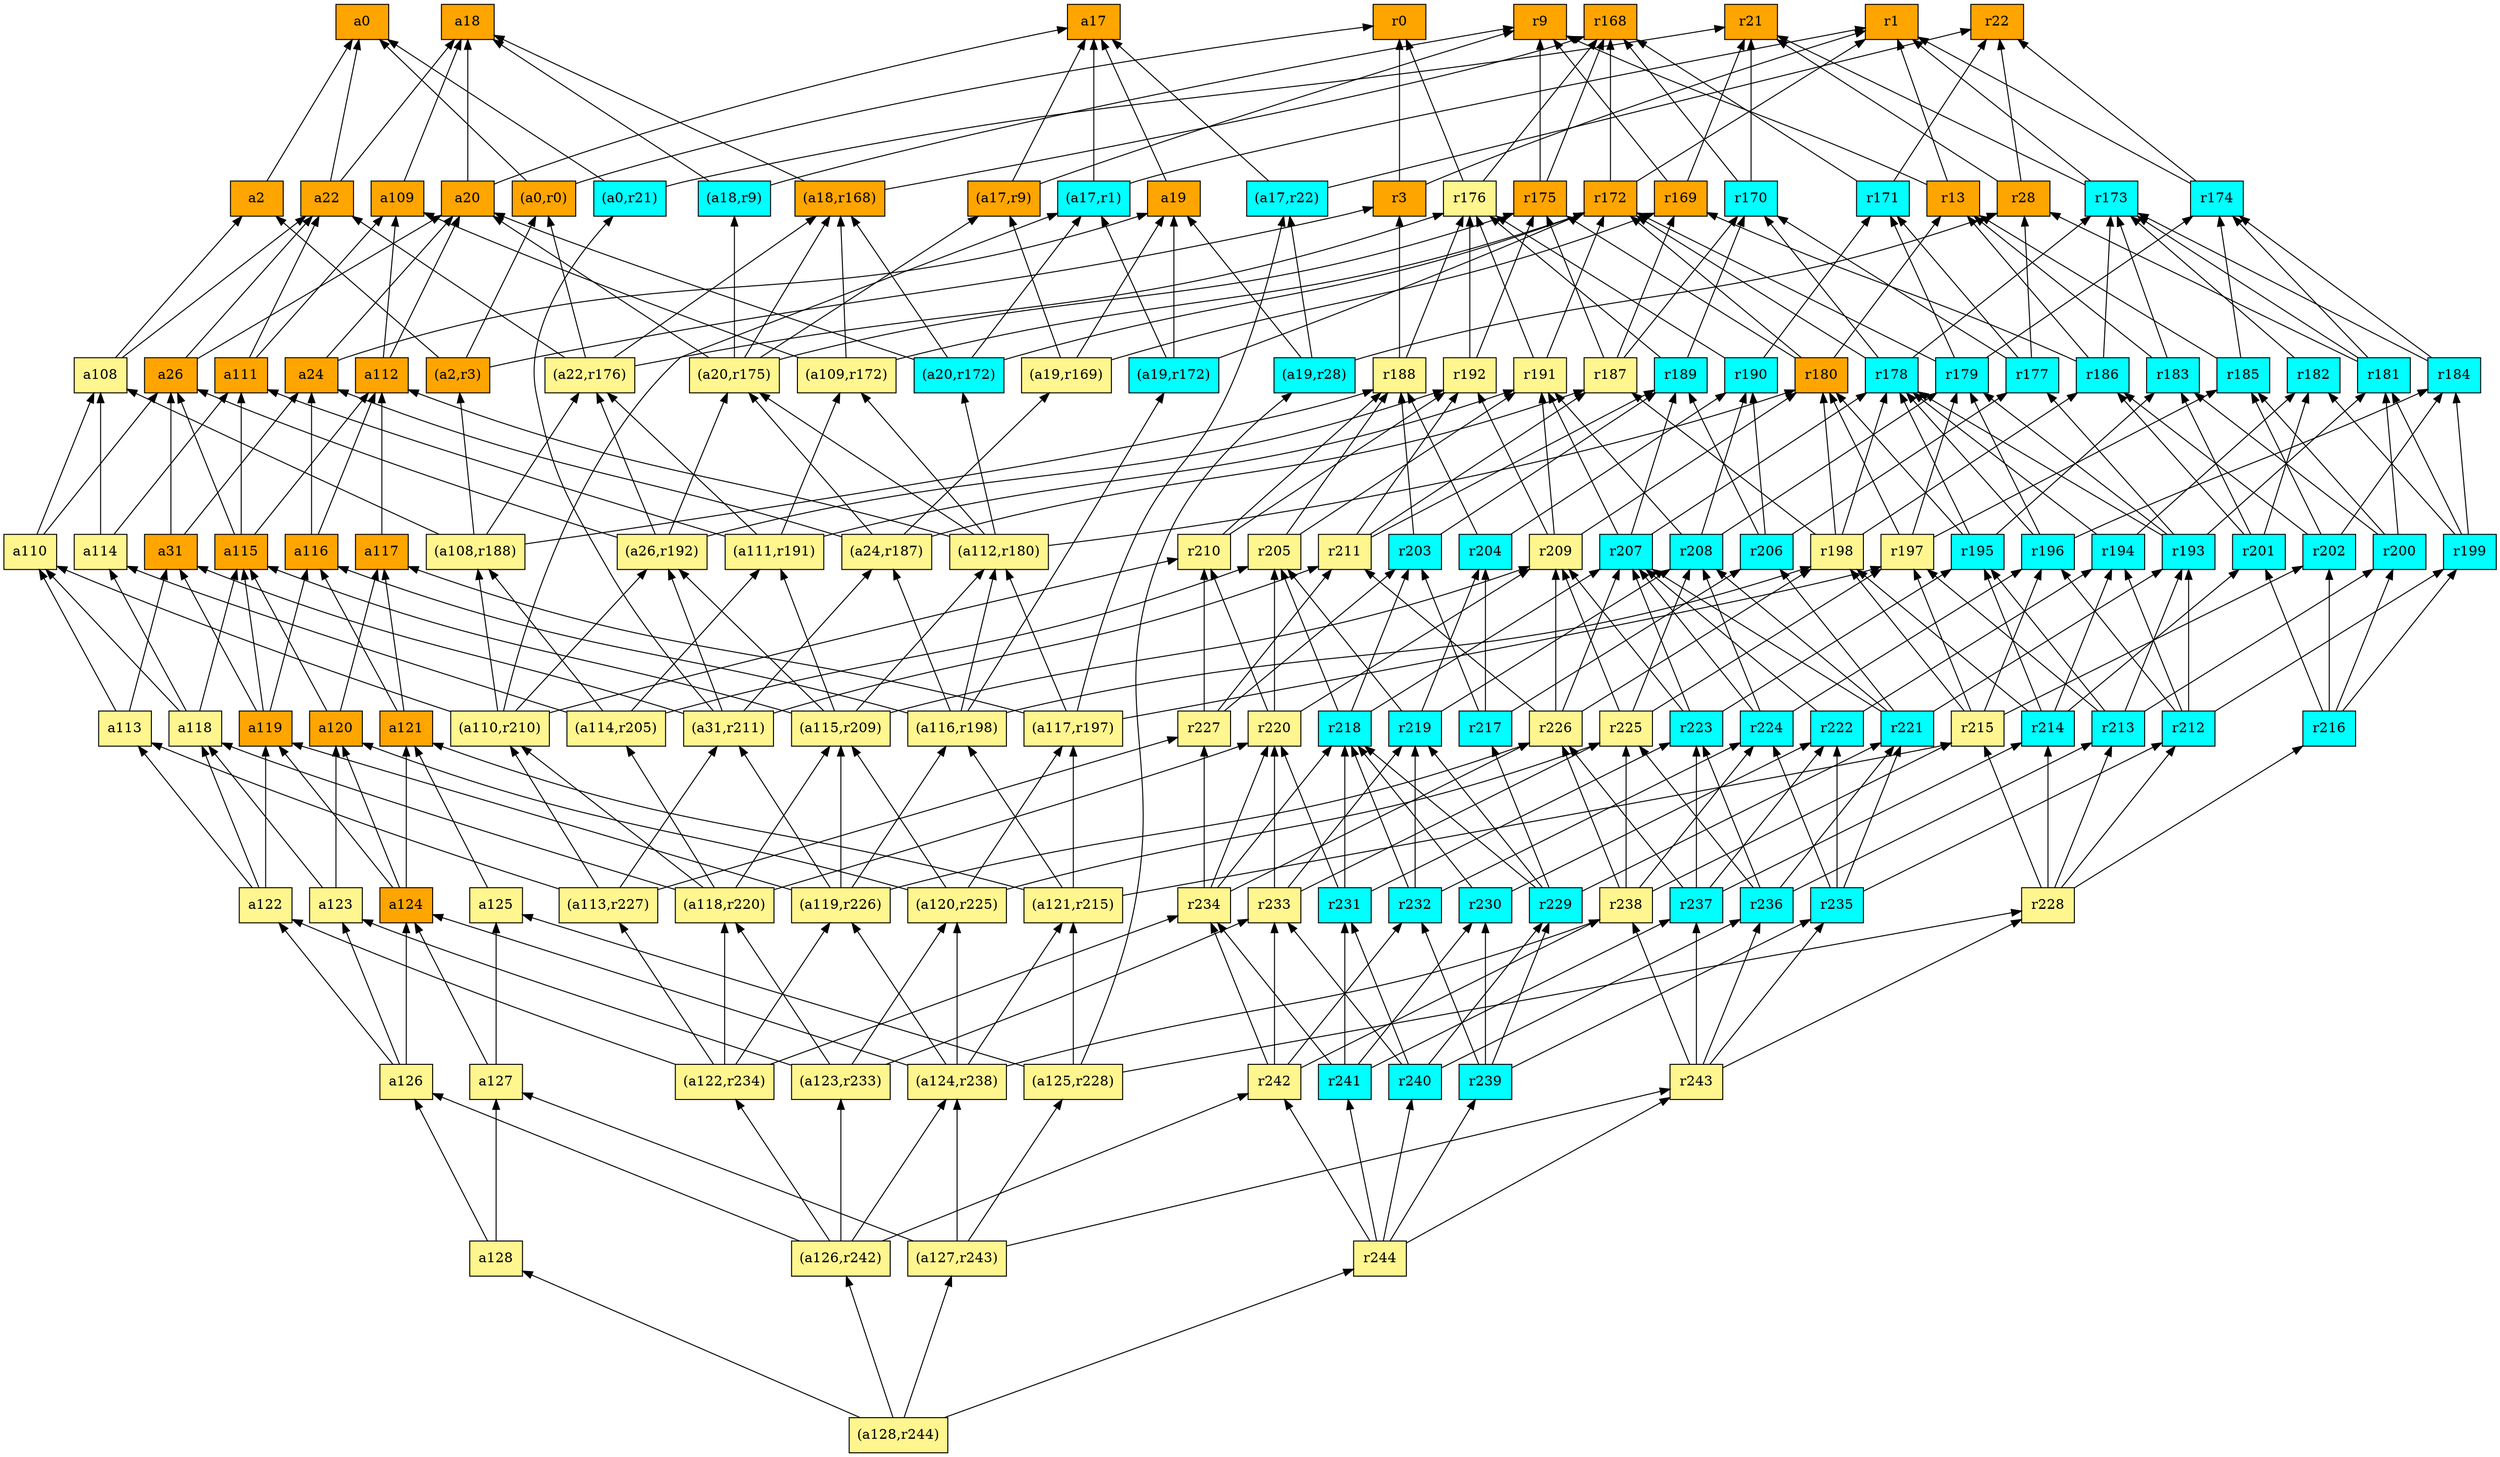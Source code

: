 digraph G {
rankdir=BT;ranksep="2.0";
"(a120,r225)" [shape=record,fillcolor=khaki1,style=filled,label="{(a120,r225)}"];
"a114" [shape=record,fillcolor=khaki1,style=filled,label="{a114}"];
"a119" [shape=record,fillcolor=orange,style=filled,label="{a119}"];
"(a124,r238)" [shape=record,fillcolor=khaki1,style=filled,label="{(a124,r238)}"];
"(a19,r172)" [shape=record,fillcolor=cyan,style=filled,label="{(a19,r172)}"];
"r211" [shape=record,fillcolor=khaki1,style=filled,label="{r211}"];
"r223" [shape=record,fillcolor=cyan,style=filled,label="{r223}"];
"a2" [shape=record,fillcolor=orange,style=filled,label="{a2}"];
"(a109,r172)" [shape=record,fillcolor=khaki1,style=filled,label="{(a109,r172)}"];
"r213" [shape=record,fillcolor=cyan,style=filled,label="{r213}"];
"(a119,r226)" [shape=record,fillcolor=khaki1,style=filled,label="{(a119,r226)}"];
"r172" [shape=record,fillcolor=orange,style=filled,label="{r172}"];
"r3" [shape=record,fillcolor=orange,style=filled,label="{r3}"];
"a20" [shape=record,fillcolor=orange,style=filled,label="{a20}"];
"r21" [shape=record,fillcolor=orange,style=filled,label="{r21}"];
"r184" [shape=record,fillcolor=cyan,style=filled,label="{r184}"];
"r201" [shape=record,fillcolor=cyan,style=filled,label="{r201}"];
"r209" [shape=record,fillcolor=khaki1,style=filled,label="{r209}"];
"r221" [shape=record,fillcolor=cyan,style=filled,label="{r221}"];
"r215" [shape=record,fillcolor=khaki1,style=filled,label="{r215}"];
"(a0,r21)" [shape=record,fillcolor=cyan,style=filled,label="{(a0,r21)}"];
"a125" [shape=record,fillcolor=khaki1,style=filled,label="{a125}"];
"(a125,r228)" [shape=record,fillcolor=khaki1,style=filled,label="{(a125,r228)}"];
"a24" [shape=record,fillcolor=orange,style=filled,label="{a24}"];
"r234" [shape=record,fillcolor=khaki1,style=filled,label="{r234}"];
"(a17,r9)" [shape=record,fillcolor=orange,style=filled,label="{(a17,r9)}"];
"r232" [shape=record,fillcolor=cyan,style=filled,label="{r232}"];
"r239" [shape=record,fillcolor=cyan,style=filled,label="{r239}"];
"r233" [shape=record,fillcolor=khaki1,style=filled,label="{r233}"];
"(a118,r220)" [shape=record,fillcolor=khaki1,style=filled,label="{(a118,r220)}"];
"(a19,r169)" [shape=record,fillcolor=khaki1,style=filled,label="{(a19,r169)}"];
"a19" [shape=record,fillcolor=orange,style=filled,label="{a19}"];
"r178" [shape=record,fillcolor=cyan,style=filled,label="{r178}"];
"(a18,r9)" [shape=record,fillcolor=cyan,style=filled,label="{(a18,r9)}"];
"(a111,r191)" [shape=record,fillcolor=khaki1,style=filled,label="{(a111,r191)}"];
"r207" [shape=record,fillcolor=cyan,style=filled,label="{r207}"];
"(a26,r192)" [shape=record,fillcolor=khaki1,style=filled,label="{(a26,r192)}"];
"a120" [shape=record,fillcolor=orange,style=filled,label="{a120}"];
"r199" [shape=record,fillcolor=cyan,style=filled,label="{r199}"];
"(a18,r168)" [shape=record,fillcolor=orange,style=filled,label="{(a18,r168)}"];
"r190" [shape=record,fillcolor=cyan,style=filled,label="{r190}"];
"a31" [shape=record,fillcolor=orange,style=filled,label="{a31}"];
"r241" [shape=record,fillcolor=cyan,style=filled,label="{r241}"];
"r210" [shape=record,fillcolor=khaki1,style=filled,label="{r210}"];
"r180" [shape=record,fillcolor=orange,style=filled,label="{r180}"];
"(a22,r176)" [shape=record,fillcolor=khaki1,style=filled,label="{(a22,r176)}"];
"r181" [shape=record,fillcolor=cyan,style=filled,label="{r181}"];
"r227" [shape=record,fillcolor=khaki1,style=filled,label="{r227}"];
"r208" [shape=record,fillcolor=cyan,style=filled,label="{r208}"];
"(a2,r3)" [shape=record,fillcolor=orange,style=filled,label="{(a2,r3)}"];
"r220" [shape=record,fillcolor=khaki1,style=filled,label="{r220}"];
"r191" [shape=record,fillcolor=khaki1,style=filled,label="{r191}"];
"r230" [shape=record,fillcolor=cyan,style=filled,label="{r230}"];
"r187" [shape=record,fillcolor=khaki1,style=filled,label="{r187}"];
"r188" [shape=record,fillcolor=khaki1,style=filled,label="{r188}"];
"a124" [shape=record,fillcolor=orange,style=filled,label="{a124}"];
"r235" [shape=record,fillcolor=cyan,style=filled,label="{r235}"];
"a115" [shape=record,fillcolor=orange,style=filled,label="{a115}"];
"a121" [shape=record,fillcolor=orange,style=filled,label="{a121}"];
"(a17,r22)" [shape=record,fillcolor=cyan,style=filled,label="{(a17,r22)}"];
"r224" [shape=record,fillcolor=cyan,style=filled,label="{r224}"];
"a108" [shape=record,fillcolor=khaki1,style=filled,label="{a108}"];
"(a20,r175)" [shape=record,fillcolor=khaki1,style=filled,label="{(a20,r175)}"];
"a126" [shape=record,fillcolor=khaki1,style=filled,label="{a126}"];
"r1" [shape=record,fillcolor=orange,style=filled,label="{r1}"];
"(a123,r233)" [shape=record,fillcolor=khaki1,style=filled,label="{(a123,r233)}"];
"r168" [shape=record,fillcolor=orange,style=filled,label="{r168}"];
"r240" [shape=record,fillcolor=cyan,style=filled,label="{r240}"];
"(a122,r234)" [shape=record,fillcolor=khaki1,style=filled,label="{(a122,r234)}"];
"r170" [shape=record,fillcolor=cyan,style=filled,label="{r170}"];
"(a114,r205)" [shape=record,fillcolor=khaki1,style=filled,label="{(a114,r205)}"];
"r222" [shape=record,fillcolor=cyan,style=filled,label="{r222}"];
"r226" [shape=record,fillcolor=khaki1,style=filled,label="{r226}"];
"a112" [shape=record,fillcolor=orange,style=filled,label="{a112}"];
"(a110,r210)" [shape=record,fillcolor=khaki1,style=filled,label="{(a110,r210)}"];
"a128" [shape=record,fillcolor=khaki1,style=filled,label="{a128}"];
"r195" [shape=record,fillcolor=cyan,style=filled,label="{r195}"];
"a122" [shape=record,fillcolor=khaki1,style=filled,label="{a122}"];
"r244" [shape=record,fillcolor=khaki1,style=filled,label="{r244}"];
"r228" [shape=record,fillcolor=khaki1,style=filled,label="{r228}"];
"r238" [shape=record,fillcolor=khaki1,style=filled,label="{r238}"];
"r193" [shape=record,fillcolor=cyan,style=filled,label="{r193}"];
"r183" [shape=record,fillcolor=cyan,style=filled,label="{r183}"];
"a26" [shape=record,fillcolor=orange,style=filled,label="{a26}"];
"r194" [shape=record,fillcolor=cyan,style=filled,label="{r194}"];
"r182" [shape=record,fillcolor=cyan,style=filled,label="{r182}"];
"r198" [shape=record,fillcolor=khaki1,style=filled,label="{r198}"];
"(a108,r188)" [shape=record,fillcolor=khaki1,style=filled,label="{(a108,r188)}"];
"(a115,r209)" [shape=record,fillcolor=khaki1,style=filled,label="{(a115,r209)}"];
"r185" [shape=record,fillcolor=cyan,style=filled,label="{r185}"];
"a113" [shape=record,fillcolor=khaki1,style=filled,label="{a113}"];
"(a127,r243)" [shape=record,fillcolor=khaki1,style=filled,label="{(a127,r243)}"];
"r22" [shape=record,fillcolor=orange,style=filled,label="{r22}"];
"(a121,r215)" [shape=record,fillcolor=khaki1,style=filled,label="{(a121,r215)}"];
"r186" [shape=record,fillcolor=cyan,style=filled,label="{r186}"];
"r218" [shape=record,fillcolor=cyan,style=filled,label="{r218}"];
"a17" [shape=record,fillcolor=orange,style=filled,label="{a17}"];
"(a20,r172)" [shape=record,fillcolor=cyan,style=filled,label="{(a20,r172)}"];
"(a19,r28)" [shape=record,fillcolor=cyan,style=filled,label="{(a19,r28)}"];
"r174" [shape=record,fillcolor=cyan,style=filled,label="{r174}"];
"(a31,r211)" [shape=record,fillcolor=khaki1,style=filled,label="{(a31,r211)}"];
"r28" [shape=record,fillcolor=orange,style=filled,label="{r28}"];
"a22" [shape=record,fillcolor=orange,style=filled,label="{a22}"];
"r225" [shape=record,fillcolor=khaki1,style=filled,label="{r225}"];
"(a126,r242)" [shape=record,fillcolor=khaki1,style=filled,label="{(a126,r242)}"];
"a127" [shape=record,fillcolor=khaki1,style=filled,label="{a127}"];
"r203" [shape=record,fillcolor=cyan,style=filled,label="{r203}"];
"(a113,r227)" [shape=record,fillcolor=khaki1,style=filled,label="{(a113,r227)}"];
"r242" [shape=record,fillcolor=khaki1,style=filled,label="{r242}"];
"(a117,r197)" [shape=record,fillcolor=khaki1,style=filled,label="{(a117,r197)}"];
"a117" [shape=record,fillcolor=orange,style=filled,label="{a117}"];
"r177" [shape=record,fillcolor=cyan,style=filled,label="{r177}"];
"r169" [shape=record,fillcolor=orange,style=filled,label="{r169}"];
"r204" [shape=record,fillcolor=cyan,style=filled,label="{r204}"];
"r229" [shape=record,fillcolor=cyan,style=filled,label="{r229}"];
"r175" [shape=record,fillcolor=orange,style=filled,label="{r175}"];
"r202" [shape=record,fillcolor=cyan,style=filled,label="{r202}"];
"r219" [shape=record,fillcolor=cyan,style=filled,label="{r219}"];
"r13" [shape=record,fillcolor=orange,style=filled,label="{r13}"];
"a109" [shape=record,fillcolor=orange,style=filled,label="{a109}"];
"r231" [shape=record,fillcolor=cyan,style=filled,label="{r231}"];
"r214" [shape=record,fillcolor=cyan,style=filled,label="{r214}"];
"r9" [shape=record,fillcolor=orange,style=filled,label="{r9}"];
"(a24,r187)" [shape=record,fillcolor=khaki1,style=filled,label="{(a24,r187)}"];
"(a17,r1)" [shape=record,fillcolor=cyan,style=filled,label="{(a17,r1)}"];
"r237" [shape=record,fillcolor=cyan,style=filled,label="{r237}"];
"r217" [shape=record,fillcolor=cyan,style=filled,label="{r217}"];
"(a112,r180)" [shape=record,fillcolor=khaki1,style=filled,label="{(a112,r180)}"];
"r179" [shape=record,fillcolor=cyan,style=filled,label="{r179}"];
"r171" [shape=record,fillcolor=cyan,style=filled,label="{r171}"];
"a123" [shape=record,fillcolor=khaki1,style=filled,label="{a123}"];
"r216" [shape=record,fillcolor=cyan,style=filled,label="{r216}"];
"a111" [shape=record,fillcolor=orange,style=filled,label="{a111}"];
"a116" [shape=record,fillcolor=orange,style=filled,label="{a116}"];
"r192" [shape=record,fillcolor=khaki1,style=filled,label="{r192}"];
"(a116,r198)" [shape=record,fillcolor=khaki1,style=filled,label="{(a116,r198)}"];
"r173" [shape=record,fillcolor=cyan,style=filled,label="{r173}"];
"r206" [shape=record,fillcolor=cyan,style=filled,label="{r206}"];
"a18" [shape=record,fillcolor=orange,style=filled,label="{a18}"];
"r176" [shape=record,fillcolor=khaki1,style=filled,label="{r176}"];
"r197" [shape=record,fillcolor=khaki1,style=filled,label="{r197}"];
"r212" [shape=record,fillcolor=cyan,style=filled,label="{r212}"];
"r236" [shape=record,fillcolor=cyan,style=filled,label="{r236}"];
"r200" [shape=record,fillcolor=cyan,style=filled,label="{r200}"];
"r189" [shape=record,fillcolor=cyan,style=filled,label="{r189}"];
"r196" [shape=record,fillcolor=cyan,style=filled,label="{r196}"];
"(a128,r244)" [shape=record,fillcolor=khaki1,style=filled,label="{(a128,r244)}"];
"(a0,r0)" [shape=record,fillcolor=orange,style=filled,label="{(a0,r0)}"];
"a118" [shape=record,fillcolor=khaki1,style=filled,label="{a118}"];
"r243" [shape=record,fillcolor=khaki1,style=filled,label="{r243}"];
"a110" [shape=record,fillcolor=khaki1,style=filled,label="{a110}"];
"r0" [shape=record,fillcolor=orange,style=filled,label="{r0}"];
"a0" [shape=record,fillcolor=orange,style=filled,label="{a0}"];
"r205" [shape=record,fillcolor=khaki1,style=filled,label="{r205}"];
"(a120,r225)" -> "a120"
"(a120,r225)" -> "(a115,r209)"
"(a120,r225)" -> "r225"
"(a120,r225)" -> "(a117,r197)"
"a114" -> "a108"
"a114" -> "a111"
"a119" -> "a115"
"a119" -> "a31"
"a119" -> "a116"
"(a124,r238)" -> "(a120,r225)"
"(a124,r238)" -> "(a119,r226)"
"(a124,r238)" -> "r238"
"(a124,r238)" -> "(a121,r215)"
"(a124,r238)" -> "a124"
"(a19,r172)" -> "a19"
"(a19,r172)" -> "r172"
"(a19,r172)" -> "(a17,r1)"
"r211" -> "r192"
"r211" -> "r189"
"r211" -> "r187"
"r223" -> "r195"
"r223" -> "r209"
"r223" -> "r207"
"a2" -> "a0"
"(a109,r172)" -> "a109"
"(a109,r172)" -> "(a18,r168)"
"(a109,r172)" -> "r172"
"r213" -> "r195"
"r213" -> "r193"
"r213" -> "r197"
"r213" -> "r200"
"(a119,r226)" -> "a119"
"(a119,r226)" -> "r226"
"(a119,r226)" -> "(a115,r209)"
"(a119,r226)" -> "(a116,r198)"
"(a119,r226)" -> "(a31,r211)"
"r172" -> "r1"
"r172" -> "r168"
"r3" -> "r1"
"r3" -> "r0"
"a20" -> "a18"
"a20" -> "a17"
"r184" -> "r173"
"r184" -> "r174"
"r201" -> "r186"
"r201" -> "r183"
"r201" -> "r182"
"r209" -> "r191"
"r209" -> "r180"
"r209" -> "r192"
"r221" -> "r193"
"r221" -> "r208"
"r221" -> "r206"
"r221" -> "r207"
"r215" -> "r202"
"r215" -> "r198"
"r215" -> "r197"
"r215" -> "r196"
"(a0,r21)" -> "a0"
"(a0,r21)" -> "r21"
"a125" -> "a121"
"(a125,r228)" -> "r228"
"(a125,r228)" -> "(a121,r215)"
"(a125,r228)" -> "a125"
"(a125,r228)" -> "(a19,r28)"
"a24" -> "a19"
"a24" -> "a20"
"r234" -> "r226"
"r234" -> "r227"
"r234" -> "r220"
"r234" -> "r218"
"(a17,r9)" -> "r9"
"(a17,r9)" -> "a17"
"r232" -> "r219"
"r232" -> "r218"
"r232" -> "r224"
"r239" -> "r229"
"r239" -> "r230"
"r239" -> "r235"
"r239" -> "r232"
"r233" -> "r219"
"r233" -> "r220"
"r233" -> "r225"
"(a118,r220)" -> "(a114,r205)"
"(a118,r220)" -> "(a110,r210)"
"(a118,r220)" -> "r220"
"(a118,r220)" -> "(a115,r209)"
"(a118,r220)" -> "a118"
"(a19,r169)" -> "r169"
"(a19,r169)" -> "a19"
"(a19,r169)" -> "(a17,r9)"
"a19" -> "a17"
"r178" -> "r170"
"r178" -> "r172"
"r178" -> "r173"
"(a18,r9)" -> "r9"
"(a18,r9)" -> "a18"
"(a111,r191)" -> "r191"
"(a111,r191)" -> "(a22,r176)"
"(a111,r191)" -> "a111"
"(a111,r191)" -> "(a109,r172)"
"r207" -> "r191"
"r207" -> "r178"
"r207" -> "r189"
"(a26,r192)" -> "r192"
"(a26,r192)" -> "(a20,r175)"
"(a26,r192)" -> "(a22,r176)"
"(a26,r192)" -> "a26"
"a120" -> "a117"
"a120" -> "a115"
"r199" -> "r184"
"r199" -> "r181"
"r199" -> "r182"
"(a18,r168)" -> "a18"
"(a18,r168)" -> "r168"
"r190" -> "r171"
"r190" -> "r176"
"a31" -> "a26"
"a31" -> "a24"
"r241" -> "r230"
"r241" -> "r231"
"r241" -> "r234"
"r241" -> "r237"
"r210" -> "r192"
"r210" -> "r188"
"r180" -> "r172"
"r180" -> "r175"
"r180" -> "r13"
"(a22,r176)" -> "r176"
"(a22,r176)" -> "(a18,r168)"
"(a22,r176)" -> "(a0,r0)"
"(a22,r176)" -> "a22"
"r181" -> "r173"
"r181" -> "r174"
"r181" -> "r28"
"r227" -> "r210"
"r227" -> "r203"
"r227" -> "r211"
"r208" -> "r191"
"r208" -> "r190"
"r208" -> "r179"
"(a2,r3)" -> "r3"
"(a2,r3)" -> "a2"
"(a2,r3)" -> "(a0,r0)"
"r220" -> "r210"
"r220" -> "r209"
"r220" -> "r205"
"r191" -> "r172"
"r191" -> "r176"
"r230" -> "r222"
"r230" -> "r218"
"r187" -> "r169"
"r187" -> "r170"
"r187" -> "r175"
"r188" -> "r3"
"r188" -> "r176"
"a124" -> "a120"
"a124" -> "a119"
"a124" -> "a121"
"r235" -> "r222"
"r235" -> "r221"
"r235" -> "r212"
"r235" -> "r224"
"a115" -> "a26"
"a115" -> "a112"
"a115" -> "a111"
"a121" -> "a117"
"a121" -> "a116"
"(a17,r22)" -> "a17"
"(a17,r22)" -> "r22"
"r224" -> "r208"
"r224" -> "r207"
"r224" -> "r196"
"a108" -> "a2"
"a108" -> "a22"
"(a20,r175)" -> "(a17,r9)"
"(a20,r175)" -> "r175"
"(a20,r175)" -> "a20"
"(a20,r175)" -> "(a18,r168)"
"(a20,r175)" -> "(a18,r9)"
"a126" -> "a122"
"a126" -> "a123"
"a126" -> "a124"
"(a123,r233)" -> "(a120,r225)"
"(a123,r233)" -> "a123"
"(a123,r233)" -> "r233"
"(a123,r233)" -> "(a118,r220)"
"r240" -> "r229"
"r240" -> "r231"
"r240" -> "r236"
"r240" -> "r233"
"(a122,r234)" -> "(a119,r226)"
"(a122,r234)" -> "a122"
"(a122,r234)" -> "r234"
"(a122,r234)" -> "(a113,r227)"
"(a122,r234)" -> "(a118,r220)"
"r170" -> "r21"
"r170" -> "r168"
"(a114,r205)" -> "(a108,r188)"
"(a114,r205)" -> "a114"
"(a114,r205)" -> "(a111,r191)"
"(a114,r205)" -> "r205"
"r222" -> "r194"
"r222" -> "r207"
"r226" -> "r211"
"r226" -> "r198"
"r226" -> "r209"
"r226" -> "r207"
"a112" -> "a109"
"a112" -> "a20"
"(a110,r210)" -> "(a26,r192)"
"(a110,r210)" -> "(a108,r188)"
"(a110,r210)" -> "r210"
"(a110,r210)" -> "a110"
"(a110,r210)" -> "(a17,r1)"
"a128" -> "a127"
"a128" -> "a126"
"r195" -> "r180"
"r195" -> "r183"
"r195" -> "r178"
"a122" -> "a119"
"a122" -> "a113"
"a122" -> "a118"
"r244" -> "r239"
"r244" -> "r241"
"r244" -> "r240"
"r244" -> "r242"
"r244" -> "r243"
"r228" -> "r215"
"r228" -> "r214"
"r228" -> "r212"
"r228" -> "r213"
"r228" -> "r216"
"r238" -> "r224"
"r238" -> "r225"
"r238" -> "r215"
"r238" -> "r226"
"r193" -> "r179"
"r193" -> "r181"
"r193" -> "r178"
"r193" -> "r177"
"r183" -> "r13"
"r183" -> "r173"
"a26" -> "a20"
"a26" -> "a22"
"r194" -> "r178"
"r194" -> "r182"
"r182" -> "r173"
"r198" -> "r180"
"r198" -> "r186"
"r198" -> "r178"
"r198" -> "r187"
"(a108,r188)" -> "a108"
"(a108,r188)" -> "(a22,r176)"
"(a108,r188)" -> "r188"
"(a108,r188)" -> "(a2,r3)"
"(a115,r209)" -> "(a26,r192)"
"(a115,r209)" -> "(a112,r180)"
"(a115,r209)" -> "r209"
"(a115,r209)" -> "a115"
"(a115,r209)" -> "(a111,r191)"
"r185" -> "r13"
"r185" -> "r174"
"a113" -> "a110"
"a113" -> "a31"
"(a127,r243)" -> "(a124,r238)"
"(a127,r243)" -> "(a125,r228)"
"(a127,r243)" -> "a127"
"(a127,r243)" -> "r243"
"(a121,r215)" -> "(a116,r198)"
"(a121,r215)" -> "r215"
"(a121,r215)" -> "(a117,r197)"
"(a121,r215)" -> "a121"
"r186" -> "r169"
"r186" -> "r13"
"r186" -> "r173"
"r218" -> "r203"
"r218" -> "r207"
"r218" -> "r205"
"(a20,r172)" -> "a20"
"(a20,r172)" -> "(a18,r168)"
"(a20,r172)" -> "r172"
"(a20,r172)" -> "(a17,r1)"
"(a19,r28)" -> "a19"
"(a19,r28)" -> "(a17,r22)"
"(a19,r28)" -> "r28"
"r174" -> "r1"
"r174" -> "r22"
"(a31,r211)" -> "(a26,r192)"
"(a31,r211)" -> "(a0,r21)"
"(a31,r211)" -> "r211"
"(a31,r211)" -> "(a24,r187)"
"(a31,r211)" -> "a31"
"r28" -> "r21"
"r28" -> "r22"
"a22" -> "a0"
"a22" -> "a18"
"r225" -> "r208"
"r225" -> "r209"
"r225" -> "r197"
"(a126,r242)" -> "(a122,r234)"
"(a126,r242)" -> "(a124,r238)"
"(a126,r242)" -> "a126"
"(a126,r242)" -> "r242"
"(a126,r242)" -> "(a123,r233)"
"a127" -> "a125"
"a127" -> "a124"
"r203" -> "r189"
"r203" -> "r188"
"(a113,r227)" -> "a113"
"(a113,r227)" -> "r227"
"(a113,r227)" -> "(a31,r211)"
"(a113,r227)" -> "(a110,r210)"
"r242" -> "r238"
"r242" -> "r234"
"r242" -> "r232"
"r242" -> "r233"
"(a117,r197)" -> "(a112,r180)"
"(a117,r197)" -> "a117"
"(a117,r197)" -> "r197"
"(a117,r197)" -> "(a17,r22)"
"a117" -> "a112"
"r177" -> "r28"
"r177" -> "r170"
"r177" -> "r171"
"r169" -> "r9"
"r169" -> "r21"
"r204" -> "r188"
"r204" -> "r190"
"r229" -> "r219"
"r229" -> "r217"
"r229" -> "r221"
"r229" -> "r218"
"r175" -> "r9"
"r175" -> "r168"
"r202" -> "r185"
"r202" -> "r186"
"r202" -> "r184"
"r219" -> "r204"
"r219" -> "r208"
"r219" -> "r205"
"r13" -> "r9"
"r13" -> "r1"
"a109" -> "a18"
"r231" -> "r223"
"r231" -> "r220"
"r231" -> "r218"
"r214" -> "r195"
"r214" -> "r194"
"r214" -> "r201"
"r214" -> "r198"
"(a24,r187)" -> "(a20,r175)"
"(a24,r187)" -> "(a19,r169)"
"(a24,r187)" -> "a24"
"(a24,r187)" -> "r187"
"(a17,r1)" -> "r1"
"(a17,r1)" -> "a17"
"r237" -> "r222"
"r237" -> "r226"
"r237" -> "r214"
"r237" -> "r223"
"r217" -> "r204"
"r217" -> "r206"
"r217" -> "r203"
"(a112,r180)" -> "r180"
"(a112,r180)" -> "(a20,r175)"
"(a112,r180)" -> "(a20,r172)"
"(a112,r180)" -> "a112"
"(a112,r180)" -> "(a109,r172)"
"r179" -> "r172"
"r179" -> "r171"
"r179" -> "r174"
"r171" -> "r168"
"r171" -> "r22"
"a123" -> "a120"
"a123" -> "a118"
"r216" -> "r199"
"r216" -> "r202"
"r216" -> "r201"
"r216" -> "r200"
"a111" -> "a109"
"a111" -> "a22"
"a116" -> "a24"
"a116" -> "a112"
"r192" -> "r175"
"r192" -> "r176"
"(a116,r198)" -> "(a112,r180)"
"(a116,r198)" -> "(a19,r172)"
"(a116,r198)" -> "(a24,r187)"
"(a116,r198)" -> "a116"
"(a116,r198)" -> "r198"
"r173" -> "r21"
"r173" -> "r1"
"r206" -> "r190"
"r206" -> "r189"
"r206" -> "r177"
"r176" -> "r168"
"r176" -> "r0"
"r197" -> "r180"
"r197" -> "r185"
"r197" -> "r179"
"r212" -> "r199"
"r212" -> "r193"
"r212" -> "r194"
"r212" -> "r196"
"r236" -> "r213"
"r236" -> "r221"
"r236" -> "r225"
"r236" -> "r223"
"r200" -> "r181"
"r200" -> "r185"
"r200" -> "r183"
"r189" -> "r170"
"r189" -> "r176"
"r196" -> "r179"
"r196" -> "r184"
"r196" -> "r178"
"(a128,r244)" -> "a128"
"(a128,r244)" -> "(a127,r243)"
"(a128,r244)" -> "r244"
"(a128,r244)" -> "(a126,r242)"
"(a0,r0)" -> "a0"
"(a0,r0)" -> "r0"
"a118" -> "a114"
"a118" -> "a110"
"a118" -> "a115"
"r243" -> "r237"
"r243" -> "r238"
"r243" -> "r228"
"r243" -> "r235"
"r243" -> "r236"
"a110" -> "a108"
"a110" -> "a26"
"r205" -> "r191"
"r205" -> "r188"
}
